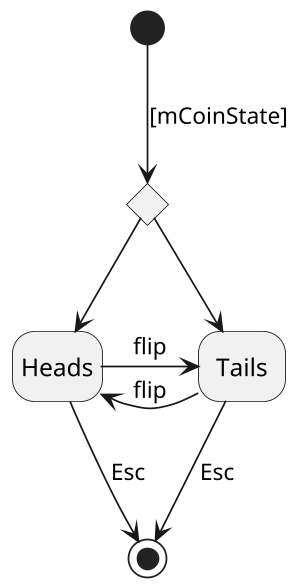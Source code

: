 @startuml coin_state_diagram

hide empty description
scale 300 width

state entry_choice <<choice>>

[*] --> entry_choice : [mCoinState] 

entry_choice --> Tails
entry_choice --> Heads

Heads -> Tails : flip
Tails -> Heads : flip

Heads --> [*] : Esc
Tails --> [*] : Esc

@enduml